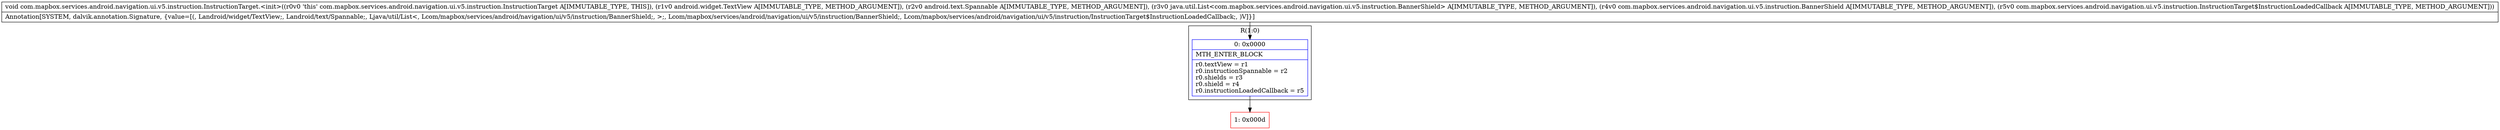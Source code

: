 digraph "CFG forcom.mapbox.services.android.navigation.ui.v5.instruction.InstructionTarget.\<init\>(Landroid\/widget\/TextView;Landroid\/text\/Spannable;Ljava\/util\/List;Lcom\/mapbox\/services\/android\/navigation\/ui\/v5\/instruction\/BannerShield;Lcom\/mapbox\/services\/android\/navigation\/ui\/v5\/instruction\/InstructionTarget$InstructionLoadedCallback;)V" {
subgraph cluster_Region_1417496400 {
label = "R(1:0)";
node [shape=record,color=blue];
Node_0 [shape=record,label="{0\:\ 0x0000|MTH_ENTER_BLOCK\l|r0.textView = r1\lr0.instructionSpannable = r2\lr0.shields = r3\lr0.shield = r4\lr0.instructionLoadedCallback = r5\l}"];
}
Node_1 [shape=record,color=red,label="{1\:\ 0x000d}"];
MethodNode[shape=record,label="{void com.mapbox.services.android.navigation.ui.v5.instruction.InstructionTarget.\<init\>((r0v0 'this' com.mapbox.services.android.navigation.ui.v5.instruction.InstructionTarget A[IMMUTABLE_TYPE, THIS]), (r1v0 android.widget.TextView A[IMMUTABLE_TYPE, METHOD_ARGUMENT]), (r2v0 android.text.Spannable A[IMMUTABLE_TYPE, METHOD_ARGUMENT]), (r3v0 java.util.List\<com.mapbox.services.android.navigation.ui.v5.instruction.BannerShield\> A[IMMUTABLE_TYPE, METHOD_ARGUMENT]), (r4v0 com.mapbox.services.android.navigation.ui.v5.instruction.BannerShield A[IMMUTABLE_TYPE, METHOD_ARGUMENT]), (r5v0 com.mapbox.services.android.navigation.ui.v5.instruction.InstructionTarget$InstructionLoadedCallback A[IMMUTABLE_TYPE, METHOD_ARGUMENT]))  | Annotation[SYSTEM, dalvik.annotation.Signature, \{value=[(, Landroid\/widget\/TextView;, Landroid\/text\/Spannable;, Ljava\/util\/List\<, Lcom\/mapbox\/services\/android\/navigation\/ui\/v5\/instruction\/BannerShield;, \>;, Lcom\/mapbox\/services\/android\/navigation\/ui\/v5\/instruction\/BannerShield;, Lcom\/mapbox\/services\/android\/navigation\/ui\/v5\/instruction\/InstructionTarget$InstructionLoadedCallback;, )V]\}]\l}"];
MethodNode -> Node_0;
Node_0 -> Node_1;
}

